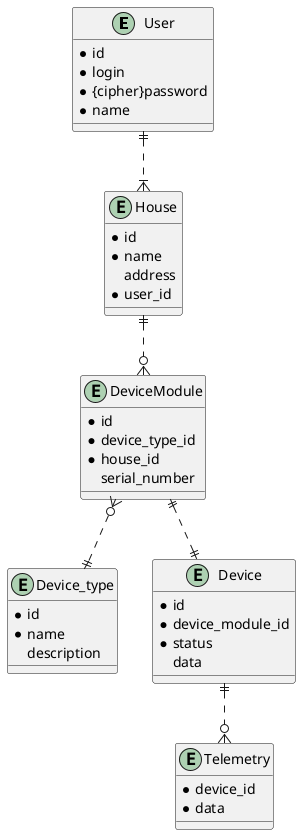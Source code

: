 @startuml
entity User {
    * id
    * login
    * {cipher}password
    * name
}
entity House {
    * id
    * name
      address
    * user_id
}
entity DeviceModule {
    * id
    * device_type_id
    * house_id
      serial_number
}
entity Device_type {
    * id
    * name
      description
}
entity Device {
    * id
    * device_module_id
    * status
     data
}
entity Telemetry {
    * device_id
    * data
}

User ||..|{ House
House ||..o{ DeviceModule
DeviceModule }o..|| Device_type
DeviceModule ||..|| Device
Device ||..o{ Telemetry
@enduml
